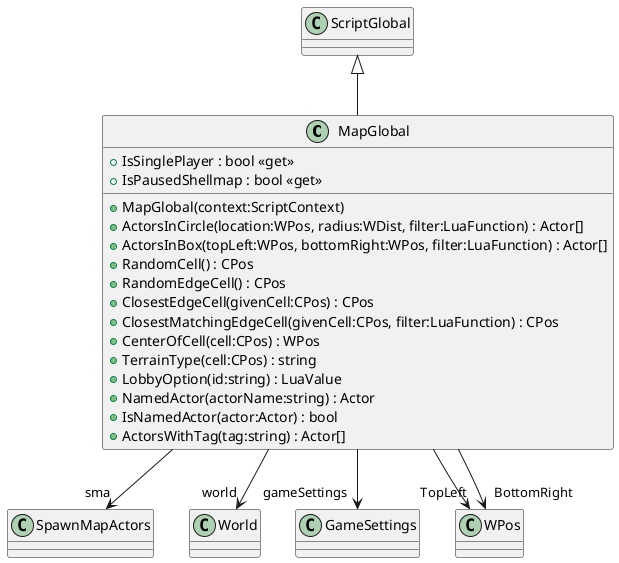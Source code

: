 @startuml
class MapGlobal {
    + MapGlobal(context:ScriptContext)
    + ActorsInCircle(location:WPos, radius:WDist, filter:LuaFunction) : Actor[]
    + ActorsInBox(topLeft:WPos, bottomRight:WPos, filter:LuaFunction) : Actor[]
    + RandomCell() : CPos
    + RandomEdgeCell() : CPos
    + ClosestEdgeCell(givenCell:CPos) : CPos
    + ClosestMatchingEdgeCell(givenCell:CPos, filter:LuaFunction) : CPos
    + CenterOfCell(cell:CPos) : WPos
    + TerrainType(cell:CPos) : string
    + IsSinglePlayer : bool <<get>>
    + IsPausedShellmap : bool <<get>>
    + LobbyOption(id:string) : LuaValue
    + NamedActor(actorName:string) : Actor
    + IsNamedActor(actor:Actor) : bool
    + ActorsWithTag(tag:string) : Actor[]
}
ScriptGlobal <|-- MapGlobal
MapGlobal --> "sma" SpawnMapActors
MapGlobal --> "world" World
MapGlobal --> "gameSettings" GameSettings
MapGlobal --> "TopLeft" WPos
MapGlobal --> "BottomRight" WPos
@enduml
